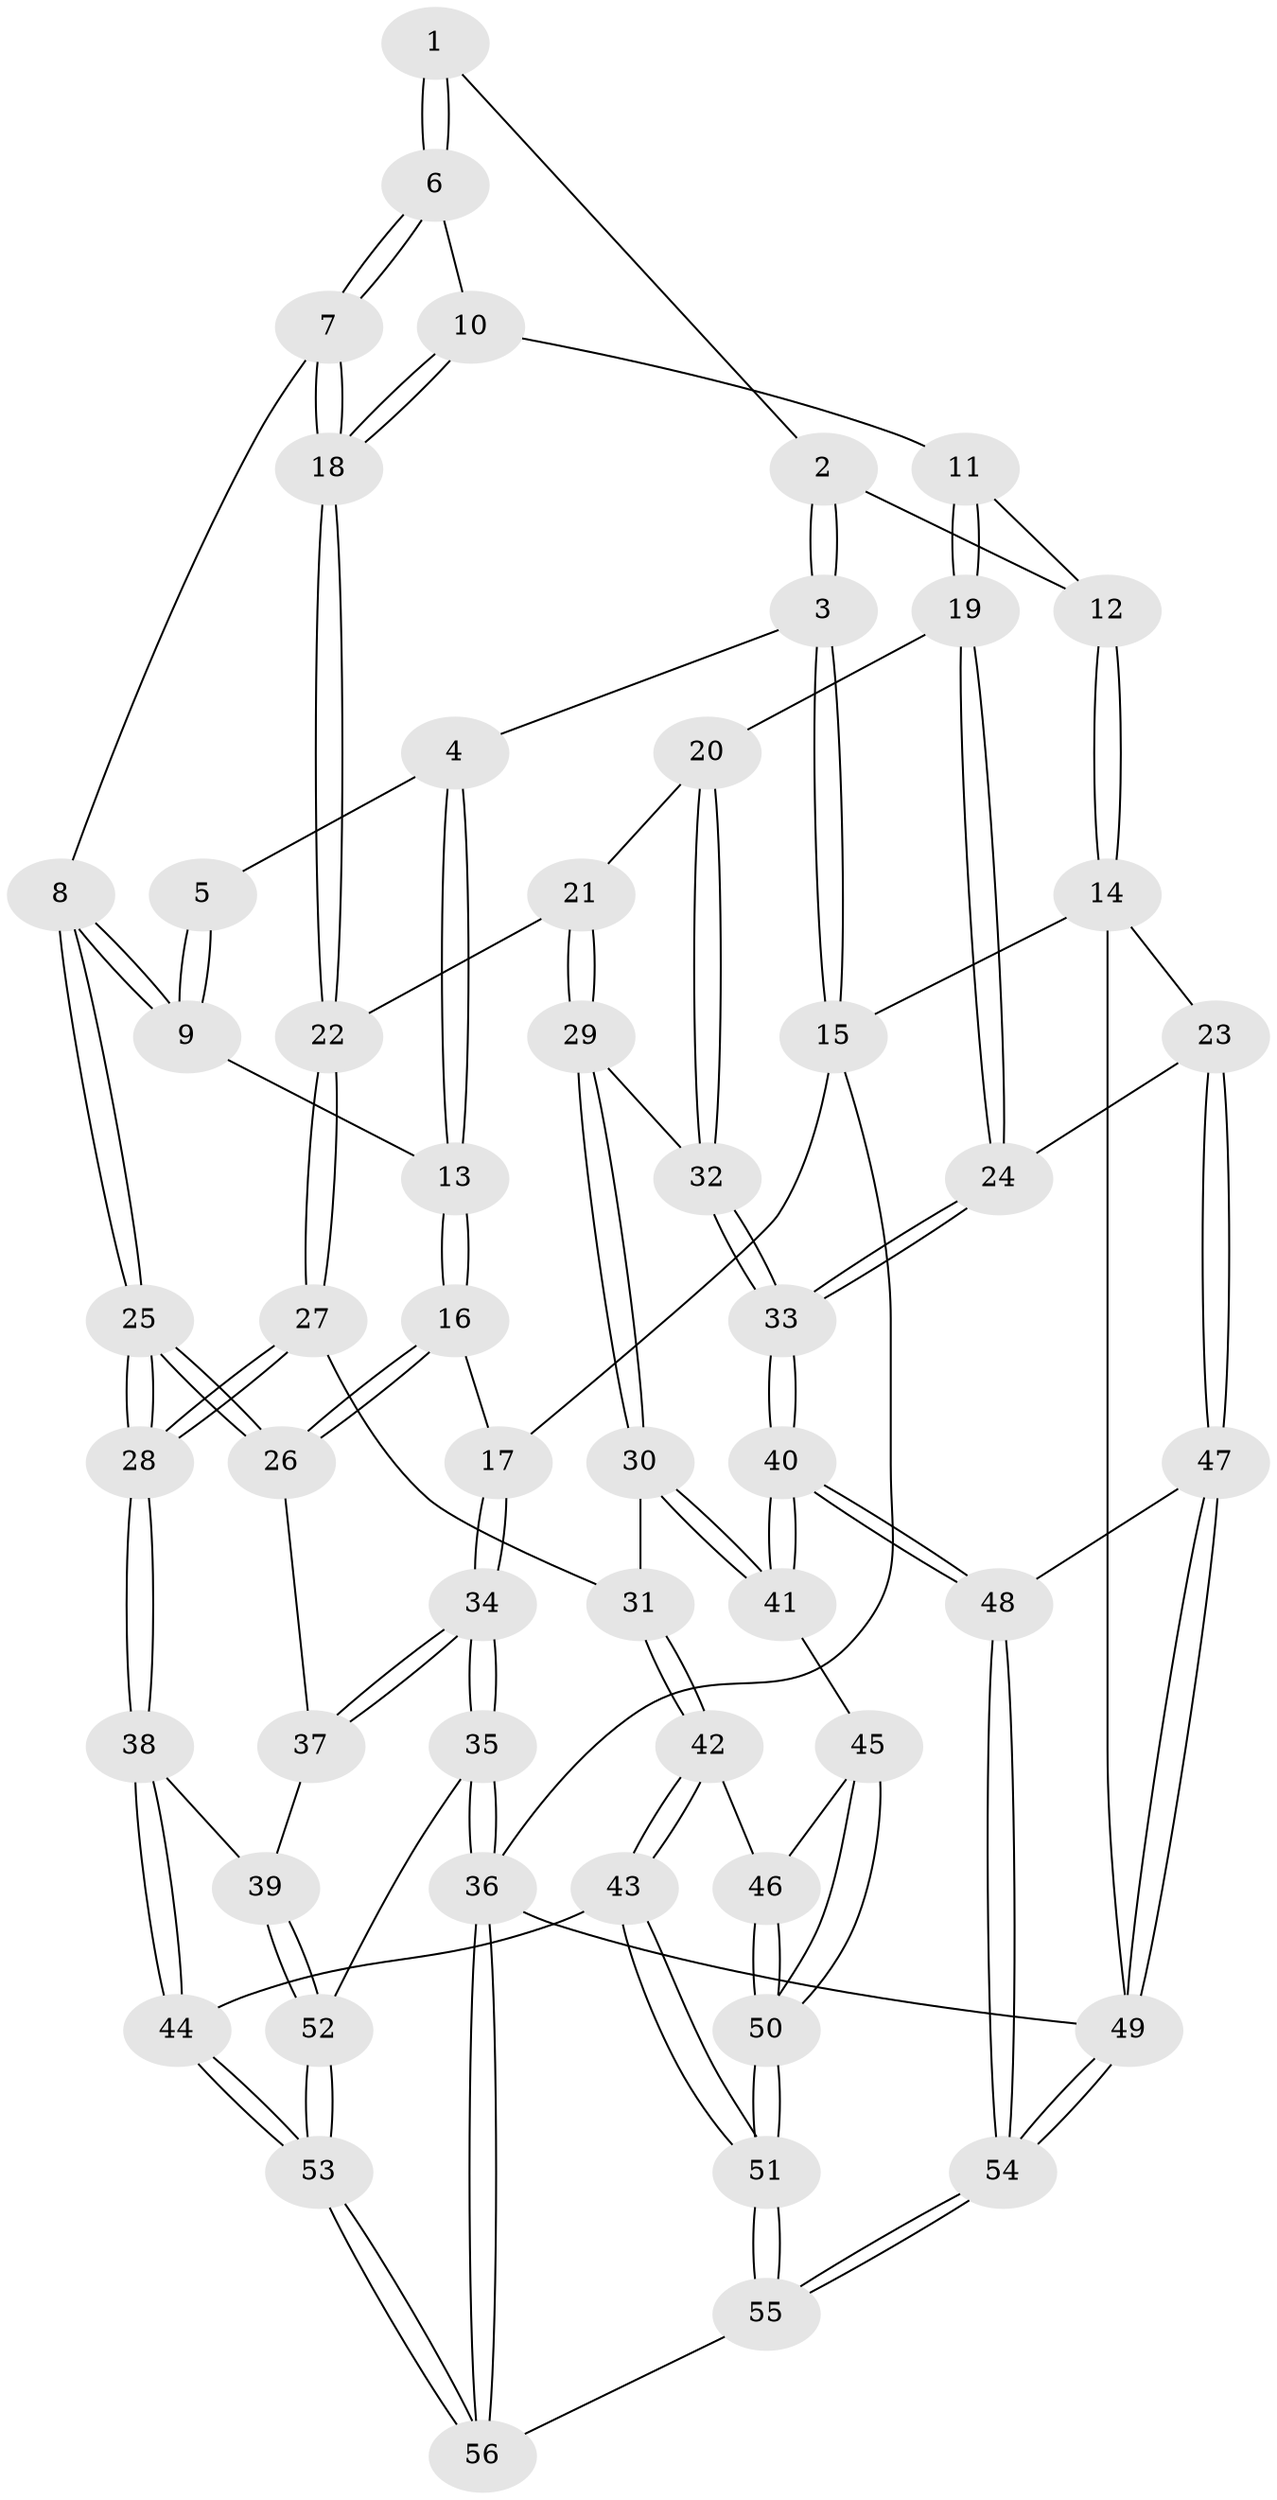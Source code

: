 // Generated by graph-tools (version 1.1) at 2025/50/03/09/25 03:50:59]
// undirected, 56 vertices, 137 edges
graph export_dot {
graph [start="1"]
  node [color=gray90,style=filled];
  1 [pos="+0.4862526264143772+0"];
  2 [pos="+0.47672505007640337+0"];
  3 [pos="+0+0"];
  4 [pos="+0.23467847761174956+0.12105346289465015"];
  5 [pos="+0.3551633391001503+0.08967030770239195"];
  6 [pos="+0.5209493960087497+0.03109608560877965"];
  7 [pos="+0.44472647147761407+0.26583437692826417"];
  8 [pos="+0.41427700546367713+0.2647805098020053"];
  9 [pos="+0.3853089569106079+0.2580491994319682"];
  10 [pos="+0.7133605924151366+0.15919012142144473"];
  11 [pos="+0.791235555737119+0.167306017800361"];
  12 [pos="+1+0"];
  13 [pos="+0.27579333985202553+0.25512507518455985"];
  14 [pos="+1+0"];
  15 [pos="+0+0"];
  16 [pos="+0.1482908672210416+0.36589001577266533"];
  17 [pos="+0+0.1725286395446091"];
  18 [pos="+0.5037299934318271+0.31750428706579914"];
  19 [pos="+0.8429843651014803+0.35846839241244044"];
  20 [pos="+0.7712105738892842+0.3981552462192283"];
  21 [pos="+0.5932976546814637+0.38899347168804765"];
  22 [pos="+0.509658475566029+0.3311031053761596"];
  23 [pos="+1+0.4581668496695525"];
  24 [pos="+1+0.43819880436590103"];
  25 [pos="+0.26692384391669055+0.5778173777511753"];
  26 [pos="+0.19720665169522003+0.5123943725797602"];
  27 [pos="+0.3801469518768555+0.5697515081039118"];
  28 [pos="+0.27954302121012414+0.5934173884871763"];
  29 [pos="+0.5675183268408855+0.5906437665817957"];
  30 [pos="+0.5580655103963851+0.5986680434683183"];
  31 [pos="+0.5269464143905678+0.6110676939973224"];
  32 [pos="+0.7075405828959543+0.5691392876532063"];
  33 [pos="+0.7821496368814332+0.6713105970083241"];
  34 [pos="+0+0.6547784623853085"];
  35 [pos="+0+0.7492715506975595"];
  36 [pos="+0+1"];
  37 [pos="+0+0.5900830921028164"];
  38 [pos="+0.26218749521562423+0.6928972789065249"];
  39 [pos="+0.17367591543379368+0.7370250826857333"];
  40 [pos="+0.785688204900389+0.7762151881357848"];
  41 [pos="+0.7254616741342327+0.776479487417993"];
  42 [pos="+0.5317614239167008+0.7384847199672689"];
  43 [pos="+0.3965379699634395+0.8461422588255089"];
  44 [pos="+0.33237403211957606+0.8187129098057219"];
  45 [pos="+0.7206220375264306+0.7780061299545635"];
  46 [pos="+0.5600637185595102+0.7577505137362576"];
  47 [pos="+1+0.6323012364433154"];
  48 [pos="+0.8033609426213325+0.7924947265312471"];
  49 [pos="+1+1"];
  50 [pos="+0.5739576663712944+0.9074449760594464"];
  51 [pos="+0.5207003139849822+1"];
  52 [pos="+0.07695971951114895+0.7910479492813082"];
  53 [pos="+0.16457047990484294+1"];
  54 [pos="+0.9265110042223772+1"];
  55 [pos="+0.5649228583448035+1"];
  56 [pos="+0.1167453451581965+1"];
  1 -- 2;
  1 -- 6;
  1 -- 6;
  2 -- 3;
  2 -- 3;
  2 -- 12;
  3 -- 4;
  3 -- 15;
  3 -- 15;
  4 -- 5;
  4 -- 13;
  4 -- 13;
  5 -- 9;
  5 -- 9;
  6 -- 7;
  6 -- 7;
  6 -- 10;
  7 -- 8;
  7 -- 18;
  7 -- 18;
  8 -- 9;
  8 -- 9;
  8 -- 25;
  8 -- 25;
  9 -- 13;
  10 -- 11;
  10 -- 18;
  10 -- 18;
  11 -- 12;
  11 -- 19;
  11 -- 19;
  12 -- 14;
  12 -- 14;
  13 -- 16;
  13 -- 16;
  14 -- 15;
  14 -- 23;
  14 -- 49;
  15 -- 17;
  15 -- 36;
  16 -- 17;
  16 -- 26;
  16 -- 26;
  17 -- 34;
  17 -- 34;
  18 -- 22;
  18 -- 22;
  19 -- 20;
  19 -- 24;
  19 -- 24;
  20 -- 21;
  20 -- 32;
  20 -- 32;
  21 -- 22;
  21 -- 29;
  21 -- 29;
  22 -- 27;
  22 -- 27;
  23 -- 24;
  23 -- 47;
  23 -- 47;
  24 -- 33;
  24 -- 33;
  25 -- 26;
  25 -- 26;
  25 -- 28;
  25 -- 28;
  26 -- 37;
  27 -- 28;
  27 -- 28;
  27 -- 31;
  28 -- 38;
  28 -- 38;
  29 -- 30;
  29 -- 30;
  29 -- 32;
  30 -- 31;
  30 -- 41;
  30 -- 41;
  31 -- 42;
  31 -- 42;
  32 -- 33;
  32 -- 33;
  33 -- 40;
  33 -- 40;
  34 -- 35;
  34 -- 35;
  34 -- 37;
  34 -- 37;
  35 -- 36;
  35 -- 36;
  35 -- 52;
  36 -- 56;
  36 -- 56;
  36 -- 49;
  37 -- 39;
  38 -- 39;
  38 -- 44;
  38 -- 44;
  39 -- 52;
  39 -- 52;
  40 -- 41;
  40 -- 41;
  40 -- 48;
  40 -- 48;
  41 -- 45;
  42 -- 43;
  42 -- 43;
  42 -- 46;
  43 -- 44;
  43 -- 51;
  43 -- 51;
  44 -- 53;
  44 -- 53;
  45 -- 46;
  45 -- 50;
  45 -- 50;
  46 -- 50;
  46 -- 50;
  47 -- 48;
  47 -- 49;
  47 -- 49;
  48 -- 54;
  48 -- 54;
  49 -- 54;
  49 -- 54;
  50 -- 51;
  50 -- 51;
  51 -- 55;
  51 -- 55;
  52 -- 53;
  52 -- 53;
  53 -- 56;
  53 -- 56;
  54 -- 55;
  54 -- 55;
  55 -- 56;
}
